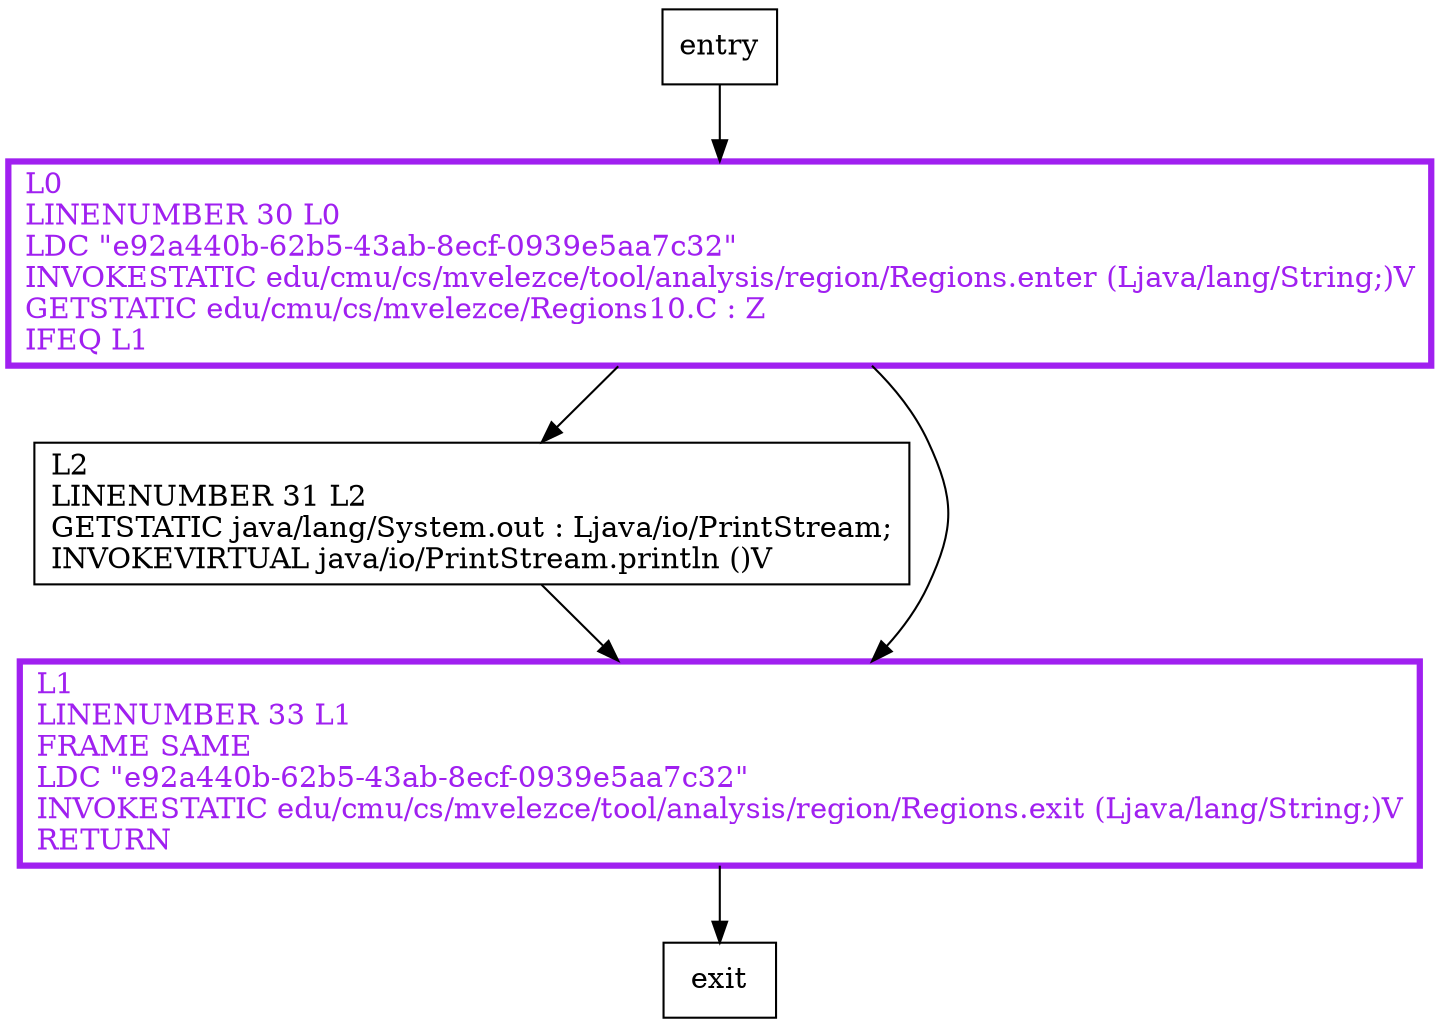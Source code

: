 digraph foo {
node [shape=record];
992302041 [label="L0\lLINENUMBER 30 L0\lLDC \"e92a440b-62b5-43ab-8ecf-0939e5aa7c32\"\lINVOKESTATIC edu/cmu/cs/mvelezce/tool/analysis/region/Regions.enter (Ljava/lang/String;)V\lGETSTATIC edu/cmu/cs/mvelezce/Regions10.C : Z\lIFEQ L1\l"];
312629339 [label="L2\lLINENUMBER 31 L2\lGETSTATIC java/lang/System.out : Ljava/io/PrintStream;\lINVOKEVIRTUAL java/io/PrintStream.println ()V\l"];
1967118241 [label="L1\lLINENUMBER 33 L1\lFRAME SAME\lLDC \"e92a440b-62b5-43ab-8ecf-0939e5aa7c32\"\lINVOKESTATIC edu/cmu/cs/mvelezce/tool/analysis/region/Regions.exit (Ljava/lang/String;)V\lRETURN\l"];
entry;
exit;
992302041 -> 312629339;
992302041 -> 1967118241;
entry -> 992302041;
312629339 -> 1967118241;
1967118241 -> exit;
992302041[fontcolor="purple", penwidth=3, color="purple"];
1967118241[fontcolor="purple", penwidth=3, color="purple"];
}
